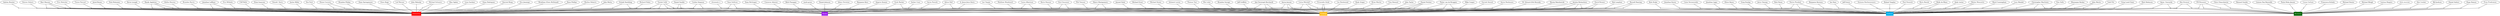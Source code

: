 graph{

		Chemistry[shape=rectangle, style=filled, fillcolor=red, fontcolor=white, color=red];
		Hacks[shape=rectangle, style=filled, fillcolor=purple, fontcolor=white, color=purple];
		Culture[shape=rectangle, style=filled, fillcolor=deepskyblue2, fontcolor=white, color=deepskyblue2];
		Cooking[shape=rectangle, style=filled, fillcolor=goldenrod1, fontcolor=white, color=goldenrod1];
		Business[shape=rectangle, style=filled, fillcolor=darkgreen, fontcolor=white, color=darkgreen];
    
talk_0[shape=point, label=""];
"Brandon Philips" -- talk_0 -- "Chemistry";
talk_1[shape=point, label=""];
"Tantek Celik" -- talk_1 -- "Chemistry";
talk_2[shape=point, label=""];
"Tantek Celik" -- talk_2 -- "Hacks";
talk_3[shape=point, label=""];
"Jan-Christoph Borchardt" -- talk_3 -- "Chemistry";
talk_4[shape=point, label=""];
"Tantek Celik" -- talk_4 -- "Culture";
talk_5[shape=point, label=""];
"Tantek Celik" -- talk_5 -- "Chemistry";
talk_6[shape=point, label=""];
"Jan-Christoph Borchardt" -- talk_6 -- "Culture";
talk_7[shape=point, label=""];
"Daniel Johnson" -- talk_7 -- "Hacks";
talk_8[shape=point, label=""];
"Dhananjay Keskar" -- talk_8 -- "Culture";
talk_9[shape=point, label=""];
"Leif Warner" -- talk_9 -- "Chemistry";
talk_10[shape=point, label=""];
"Jared Boone" -- talk_10 -- "Chemistry";
talk_11[shape=point, label=""];
"Alolita Sharma" -- talk_11 -- "Chemistry";
talk_12[shape=point, label=""];
"Jan-Christoph Borchardt" -- talk_12 -- "Cooking";
talk_13[shape=point, label=""];
"Aaron Jensen" -- talk_13 -- "Cooking";
talk_14[shape=point, label=""];
"Aaron Jensen" -- talk_14 -- "Cooking";
talk_15[shape=point, label=""];
"John Mertic" -- talk_15 -- "Culture";
talk_16[shape=point, label=""];
"John Mertic" -- talk_16 -- "Culture";
talk_17[shape=point, label=""];
"Sean Sullivan" -- talk_17 -- "Chemistry";
talk_18[shape=point, label=""];
"Sean Sullivan" -- talk_18 -- "Cooking";
talk_19[shape=point, label=""];
"Errazudin Ishak" -- talk_19 -- "Cooking";
talk_20[shape=point, label=""];
"Errazudin Ishak" -- talk_20 -- "Cooking";
talk_21[shape=point, label=""];
"Adam Christian" -- talk_21 -- "Hacks";
talk_22[shape=point, label=""];
"Les Hazlewood" -- talk_22 -- "Cooking";
talk_23[shape=point, label=""];
"Todd Pitt" -- talk_23 -- "Culture";
talk_24[shape=point, label=""];
"Chris Hoge" -- talk_24 -- "Chemistry";
talk_25[shape=point, label=""];
"Rudy Grigar" -- talk_25 -- "Cooking";
talk_26[shape=point, label=""];
"Greg Lund-Chaix" -- talk_26 -- "Culture";
talk_27[shape=point, label=""];
"Matt Robinson" -- talk_27 -- "Culture";
talk_28[shape=point, label=""];
"Benjamin Kero" -- talk_28 -- "Hacks";
talk_29[shape=point, label=""];
"Kurt Sussman" -- talk_29 -- "Chemistry";
talk_30[shape=point, label=""];
"Molly de Blanc" -- talk_30 -- "Culture";
talk_31[shape=point, label=""];
"Kyle Drake" -- talk_31 -- "Culture";
talk_32[shape=point, label=""];
"Chris Chiacchierini" -- talk_32 -- "Business";
talk_33[shape=point, label=""];
"John Melesky" -- talk_33 -- "Chemistry";
talk_34[shape=point, label=""];
"Max Ogden" -- talk_34 -- "Chemistry";
talk_35[shape=point, label=""];
"Lyza Gardner" -- talk_35 -- "Chemistry";
talk_36[shape=point, label=""];
"Renaud Gaudin" -- talk_36 -- "Business";
talk_37[shape=point, label=""];
"Jonathan Karon" -- talk_37 -- "Culture";
talk_38[shape=point, label=""];
"Molly de Blanc" -- talk_38 -- "Culture";
talk_39[shape=point, label=""];
"Liene Verzemnieks" -- talk_39 -- "Culture";
talk_40[shape=point, label=""];
"Markus Roberts" -- talk_40 -- "Chemistry";
talk_41[shape=point, label=""];
"Eric Holscher" -- talk_41 -- "Chemistry";
talk_42[shape=point, label=""];
"Jonathan Lipps" -- talk_42 -- "Culture";
talk_43[shape=point, label=""];
"Trevor Parscal" -- talk_43 -- "Chemistry";
talk_44[shape=point, label=""];
"Argyris Zymnis" -- talk_44 -- "Hacks";
talk_45[shape=point, label=""];
"Schalk Neethling" -- talk_45 -- "Chemistry";
talk_46[shape=point, label=""];
"Nick Muhonen" -- talk_46 -- "Chemistry";
talk_47[shape=point, label=""];
"Kevin Lynagh" -- talk_47 -- "Chemistry";
talk_48[shape=point, label=""];
"Sherri Montgomery" -- talk_48 -- "Culture";
talk_49[shape=point, label=""];
"Randy Appleton" -- talk_49 -- "Chemistry";
talk_50[shape=point, label=""];
"Randy Appleton" -- talk_50 -- "Chemistry";
talk_51[shape=point, label=""];
"Randy Appleton" -- talk_51 -- "Cooking";
talk_52[shape=point, label=""];
"Oliver Keyes" -- talk_52 -- "Culture";
talk_53[shape=point, label=""];
"Brandon Harris" -- talk_53 -- "Chemistry";
talk_54[shape=point, label=""];
"Jacinta Richardson" -- talk_54 -- "Business";
talk_55[shape=point, label=""];
"Jonathan LeBlanc" -- talk_55 -- "Chemistry";
talk_56[shape=point, label=""];
"Greg Dunlap" -- talk_56 -- "Culture";
talk_57[shape=point, label=""];
"Brian Martin" -- talk_57 -- "Cooking";
talk_58[shape=point, label=""];
"Troy Howard" -- talk_58 -- "Cooking";
talk_59[shape=point, label=""];
"Jerry Cheung" -- talk_59 -- "Culture";
talk_60[shape=point, label=""];
"Rick Nixon" -- talk_60 -- "Culture";
talk_61[shape=point, label=""];
"Lennon Day-Reynolds" -- talk_61 -- "Business";
talk_62[shape=point, label=""];
"Amber Case" -- talk_62 -- "Hacks";
talk_63[shape=point, label=""];
"Aaron Parecki" -- talk_63 -- "Hacks";
talk_64[shape=point, label=""];
"Alex Kroman" -- talk_64 -- "Culture";
talk_65[shape=point, label=""];
"Benjamin Kerensa" -- talk_65 -- "Culture";
talk_66[shape=point, label=""];
"Eric Wilhelm" -- talk_66 -- "Chemistry";
talk_67[shape=point, label=""];
"John Taylor" -- talk_67 -- "Cooking";
talk_68[shape=point, label=""];
"Pieter van de Bruggen" -- talk_68 -- "Cooking";
talk_69[shape=point, label=""];
"Cliff Wells" -- talk_69 -- "Chemistry";
talk_70[shape=point, label=""];
"Eitan Isaacson" -- talk_70 -- "Chemistry";
talk_71[shape=point, label=""];
"Corbin Simpson" -- talk_71 -- "Chemistry";
talk_72[shape=point, label=""];
"Donald  Davis" -- talk_72 -- "Chemistry";
talk_73[shape=point, label=""];
"Alex Kroman" -- talk_73 -- "Business";
talk_74[shape=point, label=""];
"Mike Cooper" -- talk_74 -- "Cooking";
talk_75[shape=point, label=""];
"Justin Miller" -- talk_75 -- "Chemistry";
talk_76[shape=point, label=""];
"Paula Holm Jensen" -- talk_76 -- "Business";
talk_77[shape=point, label=""];
"Garrett Serack" -- talk_77 -- "Cooking";
talk_78[shape=point, label=""];
"Ian Dees" -- talk_78 -- "Culture";
talk_79[shape=point, label=""];
"Jeff Eaton" -- talk_79 -- "Culture";
talk_80[shape=point, label=""];
"Sumana Harihareswara" -- talk_80 -- "Culture";
talk_81[shape=point, label=""];
"Roland Tanglao" -- talk_81 -- "Culture";
talk_82[shape=point, label=""];
"Don Park" -- talk_82 -- "Chemistry";
talk_83[shape=point, label=""];
"Scott Becker" -- talk_83 -- "Cooking";
talk_84[shape=point, label=""];
"Shane Caraveo" -- talk_84 -- "Chemistry";
talk_85[shape=point, label=""];
"Shane Caraveo" -- talk_85 -- "Chemistry";
talk_86[shape=point, label=""];
"A. Jesse Jiryu Davis" -- talk_86 -- "Hacks";
talk_87[shape=point, label=""];
"Aaron Heckmann" -- talk_87 -- "Cooking";
talk_88[shape=point, label=""];
"M. Edward (Ed) Borasky" -- talk_88 -- "Cooking";
talk_89[shape=point, label=""];
"Lorna Mitchell" -- talk_89 -- "Chemistry";
talk_90[shape=point, label=""];
"Aaron Jensen" -- talk_90 -- "Chemistry";
talk_91[shape=point, label=""];
"Scott Becker" -- talk_91 -- "Chemistry";
talk_92[shape=point, label=""];
"Lorna Mitchell" -- talk_92 -- "Cooking";
talk_93[shape=point, label=""];
"Lorna Mitchell" -- talk_93 -- "Business";
talk_94[shape=point, label=""];
"Maciej Skierkowski" -- talk_94 -- "Cooking";
talk_95[shape=point, label=""];
"Dane Springmeyer" -- talk_95 -- "Chemistry";
talk_96[shape=point, label=""];
"Lucas Carlson" -- talk_96 -- "Business";
talk_97[shape=point, label=""];
"Christopher MacGown" -- talk_97 -- "Culture";
talk_98[shape=point, label=""];
"Christopher MacGown" -- talk_98 -- "Business";
talk_99[shape=point, label=""];
"Christopher MacGown" -- talk_99 -- "Chemistry";
talk_100[shape=point, label=""];
"Francesca Krihely" -- talk_100 -- "Business";
talk_101[shape=point, label=""];
"Daniel Nichter" -- talk_101 -- "Hacks";
talk_102[shape=point, label=""];
"Daniel Nichter" -- talk_102 -- "Cooking";
talk_103[shape=point, label=""];
"Jacinta Richardson" -- talk_103 -- "Cooking";
talk_104[shape=point, label=""];
"Daniel Nichter" -- talk_104 -- "Cooking";
talk_105[shape=point, label=""];
"Jacinta Richardson" -- talk_105 -- "Cooking";
talk_106[shape=point, label=""];
"Jacinta Richardson" -- talk_106 -- "Cooking";
talk_107[shape=point, label=""];
"Paul Fenwick" -- talk_107 -- "Culture";
talk_108[shape=point, label=""];
"Michael Dexter" -- talk_108 -- "Business";
talk_109[shape=point, label=""];
"Corbin Simpson" -- talk_109 -- "Cooking";
talk_110[shape=point, label=""];
"Pieter van de Bruggen" -- talk_110 -- "Hacks";
talk_111[shape=point, label=""];
"Pieter van de Bruggen" -- talk_111 -- "Culture";
talk_112[shape=point, label=""];
"VM Brasseur" -- talk_112 -- "Culture";
talk_113[shape=point, label=""];
"VM Brasseur" -- talk_113 -- "Business";
talk_114[shape=point, label=""];
"VM Brasseur" -- talk_114 -- "Business";
talk_115[shape=point, label=""];
"David Brewer" -- talk_115 -- "Cooking";
talk_116[shape=point, label=""];
"Rob Lanphier" -- talk_116 -- "Cooking";
talk_117[shape=point, label=""];
"Lance Albertson" -- talk_117 -- "Chemistry";
talk_118[shape=point, label=""];
"Lance Albertson" -- talk_118 -- "Culture";
talk_119[shape=point, label=""];
"Michael Schwern" -- talk_119 -- "Chemistry";
talk_120[shape=point, label=""];
"Michael Bleigh" -- talk_120 -- "Business";
talk_121[shape=point, label=""];
"Sherri Montgomery" -- talk_121 -- "Chemistry";
talk_122[shape=point, label=""];
"Russell Haering" -- talk_122 -- "Cooking";
talk_123[shape=point, label=""];
"chromatic x" -- talk_123 -- "Hacks";
talk_124[shape=point, label=""];
"Boris Renski" -- talk_124 -- "Culture";
talk_125[shape=point, label=""];
"Daniel Sauble" -- talk_125 -- "Hacks";
talk_126[shape=point, label=""];
"Daniel Sauble" -- talk_126 -- "Chemistry";
talk_127[shape=point, label=""];
"Omar Rodriguez" -- talk_127 -- "Chemistry";
talk_128[shape=point, label=""];
"Russell Haering" -- talk_128 -- "Cooking";
talk_129[shape=point, label=""];
"Lev Tsypin" -- talk_129 -- "Cooking";
talk_130[shape=point, label=""];
"Matthew Woodward" -- talk_130 -- "Cooking";
talk_131[shape=point, label=""];
"Sean McGregor" -- talk_131 -- "Hacks";
talk_132[shape=point, label=""];
"Andy Lester" -- talk_132 -- "Culture";
talk_133[shape=point, label=""];
"Larissa Shapiro" -- talk_133 -- "Business";
talk_134[shape=point, label=""];
"Michael Schwern" -- talk_134 -- "Chemistry";
talk_135[shape=point, label=""];
"Noirin Plunkett" -- talk_135 -- "Cooking";
talk_136[shape=point, label=""];
"Noirin Plunkett" -- talk_136 -- "Culture";
talk_137[shape=point, label=""];
"Noirin Plunkett" -- talk_137 -- "Culture";
talk_138[shape=point, label=""];
"Meitar Moscovitz" -- talk_138 -- "Culture";
talk_139[shape=point, label=""];
"David Brewer" -- talk_139 -- "Cooking";
talk_140[shape=point, label=""];
"Schalk Neethling" -- talk_140 -- "Hacks";
talk_141[shape=point, label=""];
"Kevin Hanson" -- talk_141 -- "Cooking";
talk_142[shape=point, label=""];
"chris mccraw" -- talk_142 -- "Business";
talk_143[shape=point, label=""];
"Darrick Wong" -- talk_143 -- "Chemistry";
talk_144[shape=point, label=""];
"Phil Tomson" -- talk_144 -- "Cooking";
talk_145[shape=point, label=""];
"Eric Jennings" -- talk_145 -- "Chemistry";
talk_146[shape=point, label=""];
"Ward Cunningham" -- talk_146 -- "Culture";
talk_147[shape=point, label=""];
"Alex Linsker" -- talk_147 -- "Business";
talk_148[shape=point, label=""];
"Lucy Mendel" -- talk_148 -- "Culture";
talk_149[shape=point, label=""];
"Jayneil Dalal" -- talk_149 -- "Cooking";
talk_150[shape=point, label=""];
"Jonathan LeBlanc" -- talk_150 -- "Chemistry";
talk_151[shape=point, label=""];
"Amye  Scavarda" -- talk_151 -- "Business";
talk_152[shape=point, label=""];
"Amye  Scavarda" -- talk_152 -- "Culture";
talk_153[shape=point, label=""];
"Bill Jackson" -- talk_153 -- "Business";
talk_154[shape=point, label=""];
"Daniel Salters" -- talk_154 -- "Business";
talk_155[shape=point, label=""];
"Michael Ernst" -- talk_155 -- "Cooking";
talk_156[shape=point, label=""];
"Wraithan (Chris McDonad)" -- talk_156 -- "Chemistry";
talk_157[shape=point, label=""];
"Cameron Adamez" -- talk_157 -- "Hacks";
talk_158[shape=point, label=""];
"Pam Selle" -- talk_158 -- "Culture";
talk_159[shape=point, label=""];
"Ryan Phillips" -- talk_159 -- "Chemistry";
talk_160[shape=point, label=""];
"Michael Stowe" -- talk_160 -- "Cooking";
talk_161[shape=point, label=""];
"Asheesh Laroia" -- talk_161 -- "Cooking";
talk_162[shape=point, label=""];
"Thomas Tsai" -- talk_162 -- "Cooking";
talk_163[shape=point, label=""];
"Wm Leler" -- talk_163 -- "Cooking";
talk_164[shape=point, label=""];
"Adron Hall" -- talk_164 -- "Chemistry";
talk_165[shape=point, label=""];
"Adron Hall" -- talk_165 -- "Cooking";
talk_166[shape=point, label=""];
"Meitar Moscovitz" -- talk_166 -- "Culture";
talk_167[shape=point, label=""];
"Brandon Savage" -- talk_167 -- "Cooking";
talk_168[shape=point, label=""];
"Jeff Griffiths" -- talk_168 -- "Cooking";
talk_169[shape=point, label=""];
"John Metta" -- talk_169 -- "Chemistry";
talk_170[shape=point, label=""];
"Richard Fobes" -- talk_170 -- "Chemistry";
talk_171[shape=point, label=""];
"Beth Flanagan" -- talk_171 -- "Hacks";
talk_172[shape=point, label=""];
"Hugo Hamon" -- talk_172 -- "Business";
talk_173[shape=point, label=""];
"mark gross" -- talk_173 -- "Hacks";
talk_174[shape=point, label=""];
"Andrey Breslav" -- talk_174 -- "Chemistry";
talk_175[shape=point, label=""];
"Steven Osborn" -- talk_175 -- "Chemistry";
talk_176[shape=point, label=""];
"Bart Massey" -- talk_176 -- "Chemistry";
talk_177[shape=point, label=""];
"Bart Massey" -- talk_177 -- "Cooking";
talk_178[shape=point, label=""];
"Bart Massey" -- talk_178 -- "Chemistry";
talk_179[shape=point, label=""];
"Kurt Sussman" -- talk_179 -- "Culture";
talk_180[shape=point, label=""];
"Evan Prodromou" -- talk_180 -- "Business";
}
